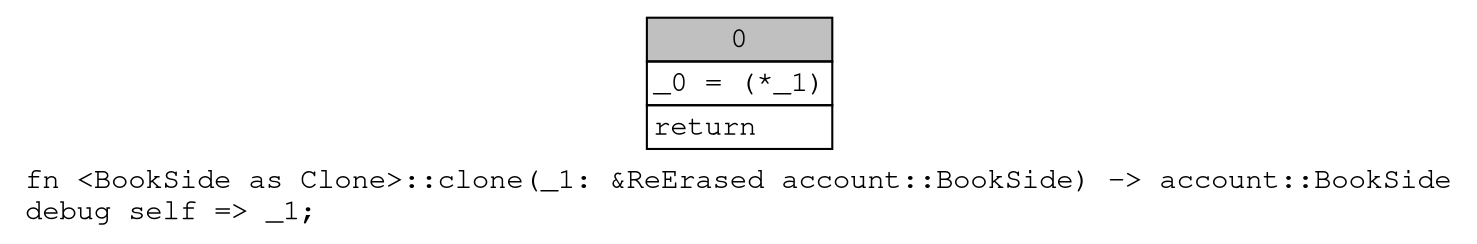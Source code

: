 digraph Mir_0_432 {
    graph [fontname="Courier, monospace"];
    node [fontname="Courier, monospace"];
    edge [fontname="Courier, monospace"];
    label=<fn &lt;BookSide as Clone&gt;::clone(_1: &amp;ReErased account::BookSide) -&gt; account::BookSide<br align="left"/>debug self =&gt; _1;<br align="left"/>>;
    bb0__0_432 [shape="none", label=<<table border="0" cellborder="1" cellspacing="0"><tr><td bgcolor="gray" align="center" colspan="1">0</td></tr><tr><td align="left" balign="left">_0 = (*_1)<br/></td></tr><tr><td align="left">return</td></tr></table>>];
}
